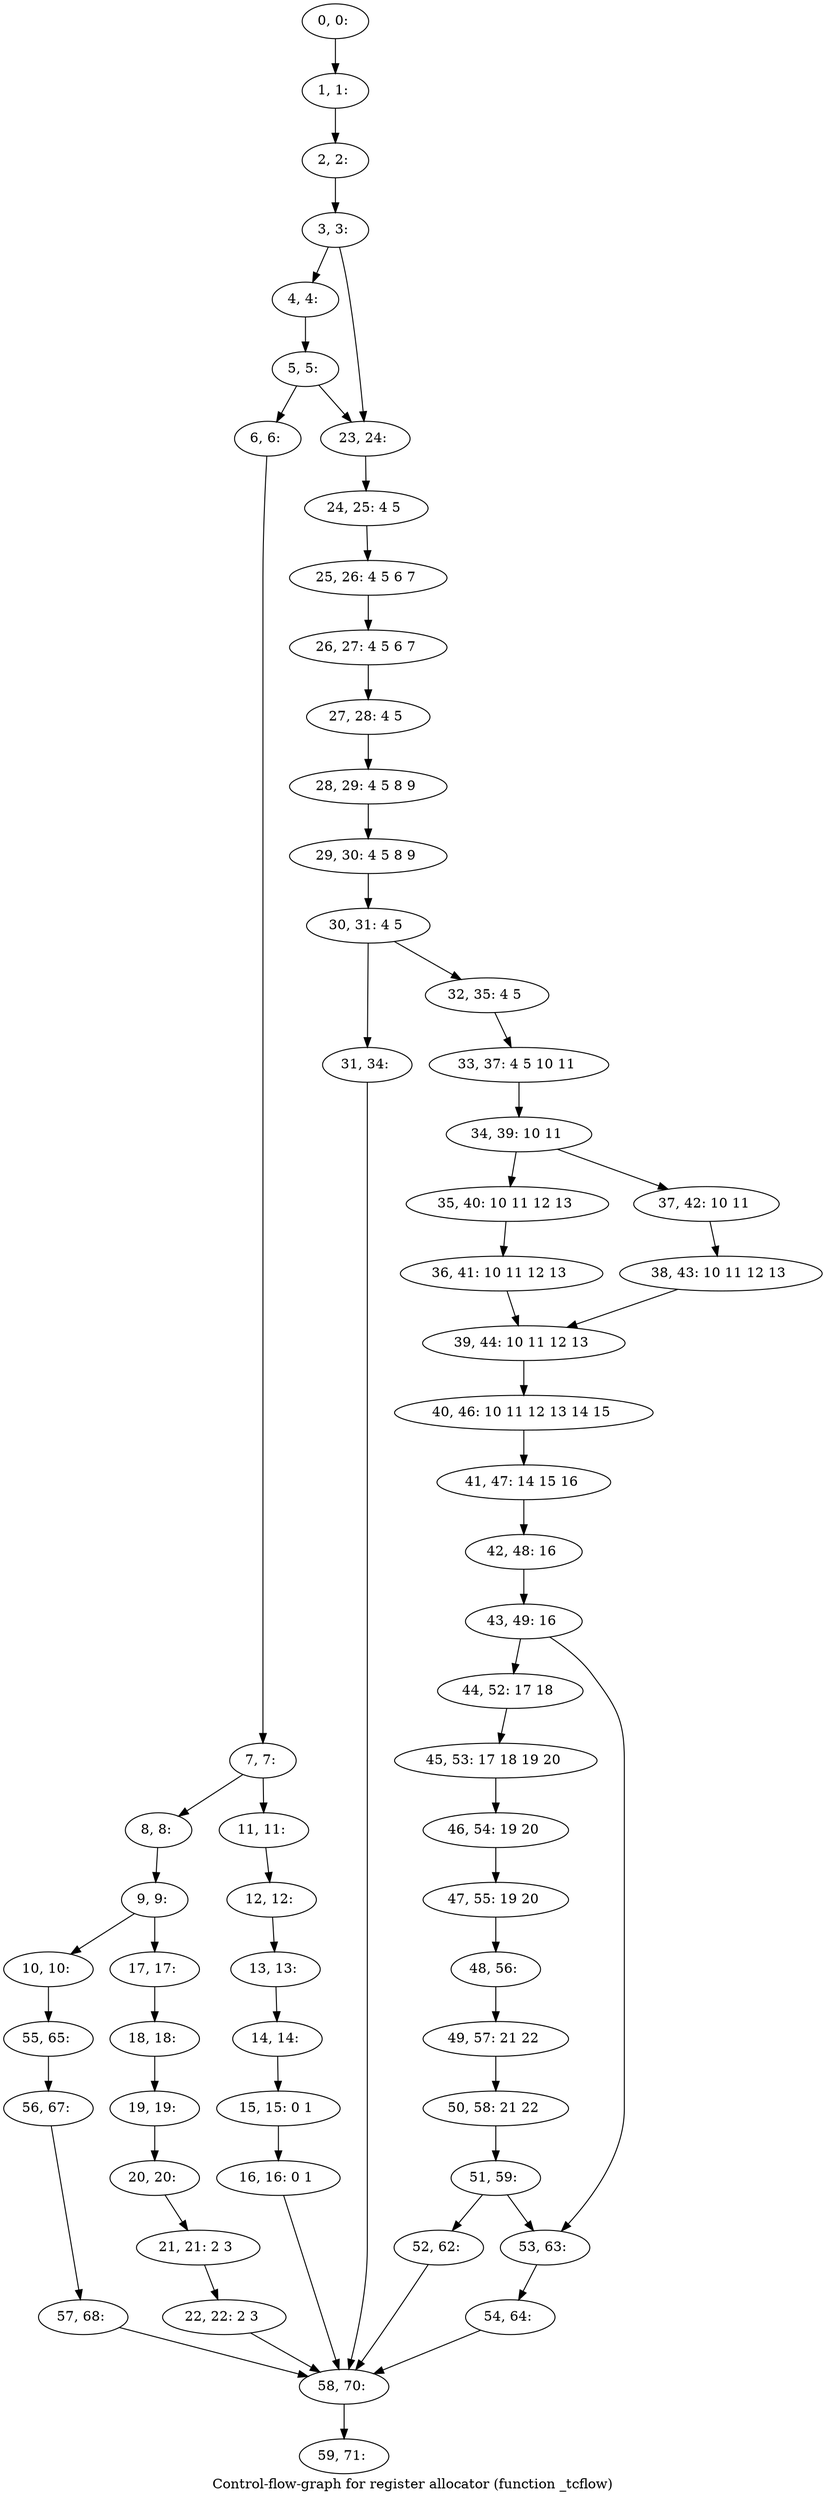 digraph G {
graph [label="Control-flow-graph for register allocator (function _tcflow)"]
0[label="0, 0: "];
1[label="1, 1: "];
2[label="2, 2: "];
3[label="3, 3: "];
4[label="4, 4: "];
5[label="5, 5: "];
6[label="6, 6: "];
7[label="7, 7: "];
8[label="8, 8: "];
9[label="9, 9: "];
10[label="10, 10: "];
11[label="11, 11: "];
12[label="12, 12: "];
13[label="13, 13: "];
14[label="14, 14: "];
15[label="15, 15: 0 1 "];
16[label="16, 16: 0 1 "];
17[label="17, 17: "];
18[label="18, 18: "];
19[label="19, 19: "];
20[label="20, 20: "];
21[label="21, 21: 2 3 "];
22[label="22, 22: 2 3 "];
23[label="23, 24: "];
24[label="24, 25: 4 5 "];
25[label="25, 26: 4 5 6 7 "];
26[label="26, 27: 4 5 6 7 "];
27[label="27, 28: 4 5 "];
28[label="28, 29: 4 5 8 9 "];
29[label="29, 30: 4 5 8 9 "];
30[label="30, 31: 4 5 "];
31[label="31, 34: "];
32[label="32, 35: 4 5 "];
33[label="33, 37: 4 5 10 11 "];
34[label="34, 39: 10 11 "];
35[label="35, 40: 10 11 12 13 "];
36[label="36, 41: 10 11 12 13 "];
37[label="37, 42: 10 11 "];
38[label="38, 43: 10 11 12 13 "];
39[label="39, 44: 10 11 12 13 "];
40[label="40, 46: 10 11 12 13 14 15 "];
41[label="41, 47: 14 15 16 "];
42[label="42, 48: 16 "];
43[label="43, 49: 16 "];
44[label="44, 52: 17 18 "];
45[label="45, 53: 17 18 19 20 "];
46[label="46, 54: 19 20 "];
47[label="47, 55: 19 20 "];
48[label="48, 56: "];
49[label="49, 57: 21 22 "];
50[label="50, 58: 21 22 "];
51[label="51, 59: "];
52[label="52, 62: "];
53[label="53, 63: "];
54[label="54, 64: "];
55[label="55, 65: "];
56[label="56, 67: "];
57[label="57, 68: "];
58[label="58, 70: "];
59[label="59, 71: "];
0->1 ;
1->2 ;
2->3 ;
3->4 ;
3->23 ;
4->5 ;
5->6 ;
5->23 ;
6->7 ;
7->8 ;
7->11 ;
8->9 ;
9->10 ;
9->17 ;
10->55 ;
11->12 ;
12->13 ;
13->14 ;
14->15 ;
15->16 ;
16->58 ;
17->18 ;
18->19 ;
19->20 ;
20->21 ;
21->22 ;
22->58 ;
23->24 ;
24->25 ;
25->26 ;
26->27 ;
27->28 ;
28->29 ;
29->30 ;
30->31 ;
30->32 ;
31->58 ;
32->33 ;
33->34 ;
34->35 ;
34->37 ;
35->36 ;
36->39 ;
37->38 ;
38->39 ;
39->40 ;
40->41 ;
41->42 ;
42->43 ;
43->44 ;
43->53 ;
44->45 ;
45->46 ;
46->47 ;
47->48 ;
48->49 ;
49->50 ;
50->51 ;
51->52 ;
51->53 ;
52->58 ;
53->54 ;
54->58 ;
55->56 ;
56->57 ;
57->58 ;
58->59 ;
}
